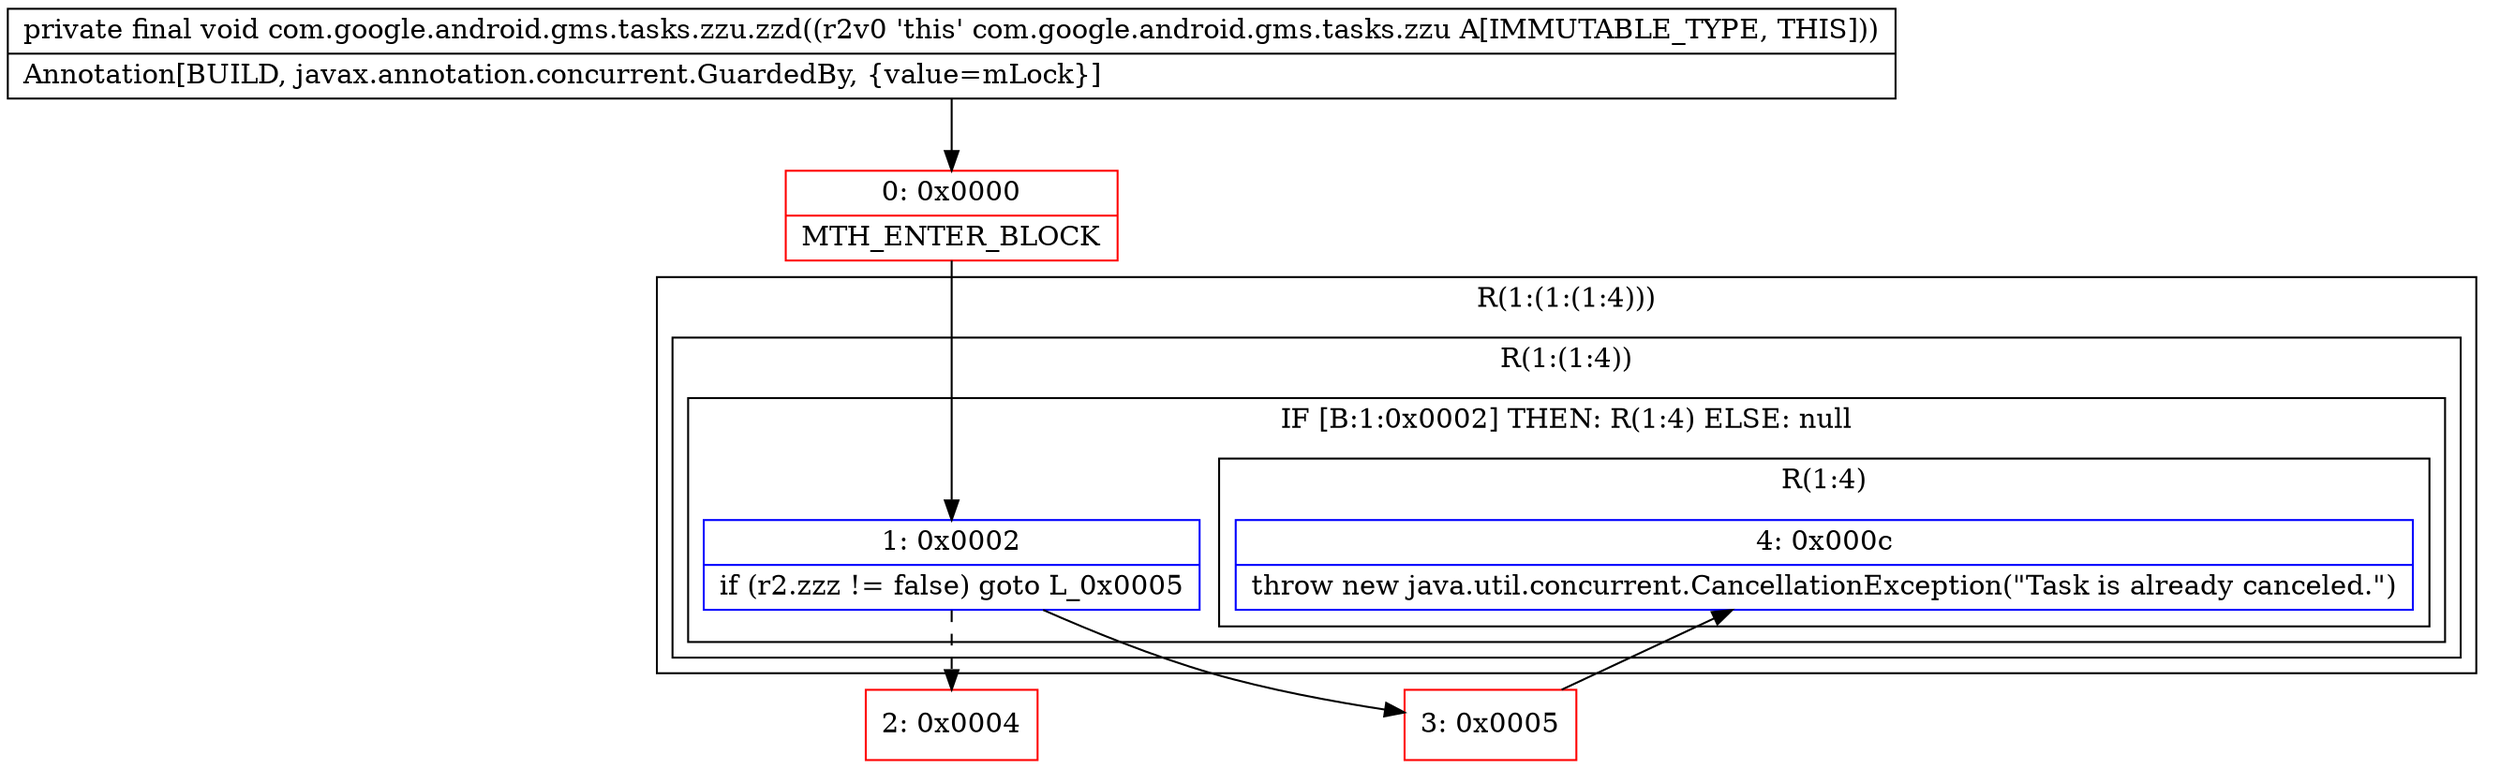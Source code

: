 digraph "CFG forcom.google.android.gms.tasks.zzu.zzd()V" {
subgraph cluster_Region_1224211272 {
label = "R(1:(1:(1:4)))";
node [shape=record,color=blue];
subgraph cluster_Region_1811584329 {
label = "R(1:(1:4))";
node [shape=record,color=blue];
subgraph cluster_IfRegion_1004741135 {
label = "IF [B:1:0x0002] THEN: R(1:4) ELSE: null";
node [shape=record,color=blue];
Node_1 [shape=record,label="{1\:\ 0x0002|if (r2.zzz != false) goto L_0x0005\l}"];
subgraph cluster_Region_68793496 {
label = "R(1:4)";
node [shape=record,color=blue];
Node_4 [shape=record,label="{4\:\ 0x000c|throw new java.util.concurrent.CancellationException(\"Task is already canceled.\")\l}"];
}
}
}
}
Node_0 [shape=record,color=red,label="{0\:\ 0x0000|MTH_ENTER_BLOCK\l}"];
Node_2 [shape=record,color=red,label="{2\:\ 0x0004}"];
Node_3 [shape=record,color=red,label="{3\:\ 0x0005}"];
MethodNode[shape=record,label="{private final void com.google.android.gms.tasks.zzu.zzd((r2v0 'this' com.google.android.gms.tasks.zzu A[IMMUTABLE_TYPE, THIS]))  | Annotation[BUILD, javax.annotation.concurrent.GuardedBy, \{value=mLock\}]\l}"];
MethodNode -> Node_0;
Node_1 -> Node_2[style=dashed];
Node_1 -> Node_3;
Node_0 -> Node_1;
Node_3 -> Node_4;
}

